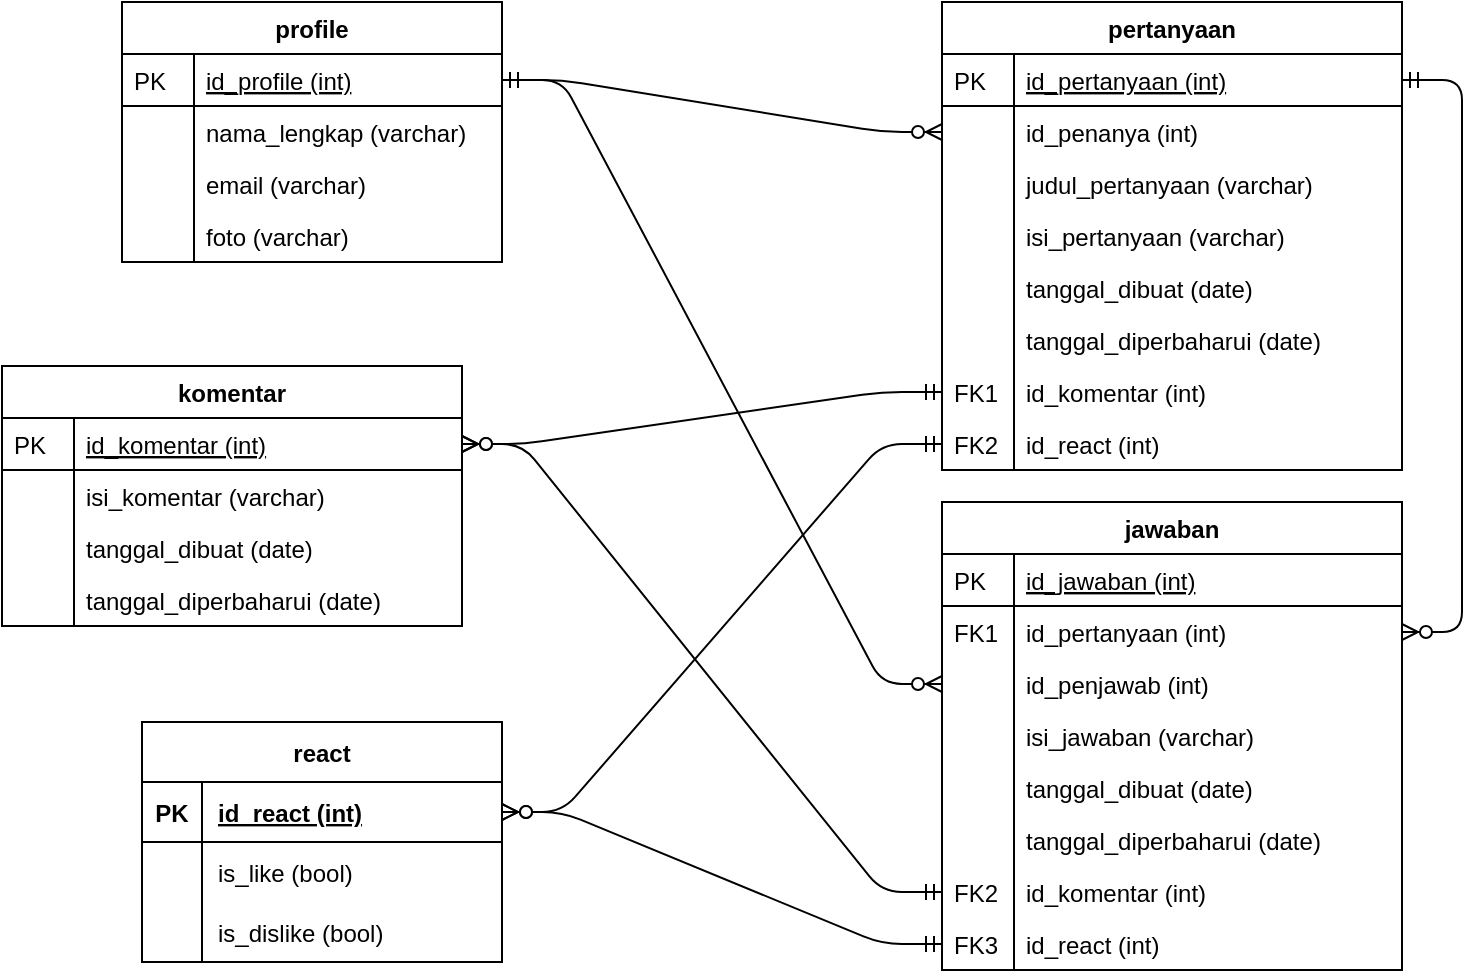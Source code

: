 <mxfile version="13.3.5" type="device"><diagram id="C5RBs43oDa-KdzZeNtuy" name="Page-1"><mxGraphModel dx="885" dy="471" grid="1" gridSize="10" guides="1" tooltips="1" connect="1" arrows="1" fold="1" page="1" pageScale="1" pageWidth="827" pageHeight="1169" background="#FFFFFF" math="0" shadow="0"><root><mxCell id="WIyWlLk6GJQsqaUBKTNV-0"/><mxCell id="WIyWlLk6GJQsqaUBKTNV-1" parent="WIyWlLk6GJQsqaUBKTNV-0"/><mxCell id="zkfFHV4jXpPFQw0GAbJ--51" value="profile" style="swimlane;fontStyle=1;childLayout=stackLayout;horizontal=1;startSize=26;horizontalStack=0;resizeParent=1;resizeLast=0;collapsible=1;marginBottom=0;rounded=0;shadow=0;strokeWidth=1;" parent="WIyWlLk6GJQsqaUBKTNV-1" vertex="1"><mxGeometry x="90" y="40" width="190" height="130" as="geometry"><mxRectangle x="160" y="120" width="160" height="26" as="alternateBounds"/></mxGeometry></mxCell><mxCell id="zkfFHV4jXpPFQw0GAbJ--52" value="id_profile (int)" style="shape=partialRectangle;top=0;left=0;right=0;bottom=1;align=left;verticalAlign=top;fillColor=none;spacingLeft=40;spacingRight=4;overflow=hidden;rotatable=0;points=[[0,0.5],[1,0.5]];portConstraint=eastwest;dropTarget=0;rounded=0;shadow=0;strokeWidth=1;fontStyle=4" parent="zkfFHV4jXpPFQw0GAbJ--51" vertex="1"><mxGeometry y="26" width="190" height="26" as="geometry"/></mxCell><mxCell id="zkfFHV4jXpPFQw0GAbJ--53" value="PK" style="shape=partialRectangle;top=0;left=0;bottom=0;fillColor=none;align=left;verticalAlign=top;spacingLeft=4;spacingRight=4;overflow=hidden;rotatable=0;points=[];portConstraint=eastwest;part=1;" parent="zkfFHV4jXpPFQw0GAbJ--52" vertex="1" connectable="0"><mxGeometry width="36" height="26" as="geometry"/></mxCell><mxCell id="zkfFHV4jXpPFQw0GAbJ--54" value="nama_lengkap (varchar)" style="shape=partialRectangle;top=0;left=0;right=0;bottom=0;align=left;verticalAlign=top;fillColor=none;spacingLeft=40;spacingRight=4;overflow=hidden;rotatable=0;points=[[0,0.5],[1,0.5]];portConstraint=eastwest;dropTarget=0;rounded=0;shadow=0;strokeWidth=1;" parent="zkfFHV4jXpPFQw0GAbJ--51" vertex="1"><mxGeometry y="52" width="190" height="26" as="geometry"/></mxCell><mxCell id="zkfFHV4jXpPFQw0GAbJ--55" value="" style="shape=partialRectangle;top=0;left=0;bottom=0;fillColor=none;align=left;verticalAlign=top;spacingLeft=4;spacingRight=4;overflow=hidden;rotatable=0;points=[];portConstraint=eastwest;part=1;" parent="zkfFHV4jXpPFQw0GAbJ--54" vertex="1" connectable="0"><mxGeometry width="36" height="26" as="geometry"/></mxCell><mxCell id="IvphbvaWhO-qXoHUvVAF-18" value="email (varchar)" style="shape=partialRectangle;top=0;left=0;right=0;bottom=0;align=left;verticalAlign=top;fillColor=none;spacingLeft=40;spacingRight=4;overflow=hidden;rotatable=0;points=[[0,0.5],[1,0.5]];portConstraint=eastwest;dropTarget=0;rounded=0;shadow=0;strokeWidth=1;" vertex="1" parent="zkfFHV4jXpPFQw0GAbJ--51"><mxGeometry y="78" width="190" height="26" as="geometry"/></mxCell><mxCell id="IvphbvaWhO-qXoHUvVAF-19" value="" style="shape=partialRectangle;top=0;left=0;bottom=0;fillColor=none;align=left;verticalAlign=top;spacingLeft=4;spacingRight=4;overflow=hidden;rotatable=0;points=[];portConstraint=eastwest;part=1;" vertex="1" connectable="0" parent="IvphbvaWhO-qXoHUvVAF-18"><mxGeometry width="36" height="26" as="geometry"/></mxCell><mxCell id="IvphbvaWhO-qXoHUvVAF-20" value="foto (varchar)" style="shape=partialRectangle;top=0;left=0;right=0;bottom=0;align=left;verticalAlign=top;fillColor=none;spacingLeft=40;spacingRight=4;overflow=hidden;rotatable=0;points=[[0,0.5],[1,0.5]];portConstraint=eastwest;dropTarget=0;rounded=0;shadow=0;strokeWidth=1;" vertex="1" parent="zkfFHV4jXpPFQw0GAbJ--51"><mxGeometry y="104" width="190" height="26" as="geometry"/></mxCell><mxCell id="IvphbvaWhO-qXoHUvVAF-21" value="" style="shape=partialRectangle;top=0;left=0;bottom=0;fillColor=none;align=left;verticalAlign=top;spacingLeft=4;spacingRight=4;overflow=hidden;rotatable=0;points=[];portConstraint=eastwest;part=1;" vertex="1" connectable="0" parent="IvphbvaWhO-qXoHUvVAF-20"><mxGeometry width="36" height="26" as="geometry"/></mxCell><mxCell id="zkfFHV4jXpPFQw0GAbJ--56" value="pertanyaan" style="swimlane;fontStyle=1;childLayout=stackLayout;horizontal=1;startSize=26;horizontalStack=0;resizeParent=1;resizeLast=0;collapsible=1;marginBottom=0;rounded=0;shadow=0;strokeWidth=1;swimlaneFillColor=none;fillColor=none;" parent="WIyWlLk6GJQsqaUBKTNV-1" vertex="1"><mxGeometry x="500" y="40" width="230" height="234" as="geometry"><mxRectangle x="260" y="80" width="160" height="26" as="alternateBounds"/></mxGeometry></mxCell><mxCell id="zkfFHV4jXpPFQw0GAbJ--57" value="id_pertanyaan (int)" style="shape=partialRectangle;top=0;left=0;right=0;bottom=1;align=left;verticalAlign=top;fillColor=none;spacingLeft=40;spacingRight=4;overflow=hidden;rotatable=0;points=[[0,0.5],[1,0.5]];portConstraint=eastwest;dropTarget=0;rounded=0;shadow=0;strokeWidth=1;fontStyle=4" parent="zkfFHV4jXpPFQw0GAbJ--56" vertex="1"><mxGeometry y="26" width="230" height="26" as="geometry"/></mxCell><mxCell id="zkfFHV4jXpPFQw0GAbJ--58" value="PK" style="shape=partialRectangle;top=0;left=0;bottom=0;fillColor=none;align=left;verticalAlign=top;spacingLeft=4;spacingRight=4;overflow=hidden;rotatable=0;points=[];portConstraint=eastwest;part=1;" parent="zkfFHV4jXpPFQw0GAbJ--57" vertex="1" connectable="0"><mxGeometry width="36" height="26" as="geometry"/></mxCell><mxCell id="IvphbvaWhO-qXoHUvVAF-58" value="id_penanya (int)" style="shape=partialRectangle;top=0;left=0;right=0;bottom=0;align=left;verticalAlign=top;spacingLeft=40;spacingRight=4;overflow=hidden;rotatable=0;points=[[0,0.5],[1,0.5]];portConstraint=eastwest;dropTarget=0;rounded=0;shadow=0;strokeWidth=1;strokeColor=#d79b00;fillColor=none;" vertex="1" parent="zkfFHV4jXpPFQw0GAbJ--56"><mxGeometry y="52" width="230" height="26" as="geometry"/></mxCell><mxCell id="IvphbvaWhO-qXoHUvVAF-59" value="" style="shape=partialRectangle;top=0;left=0;bottom=0;fillColor=none;align=left;verticalAlign=top;spacingLeft=4;spacingRight=4;overflow=hidden;rotatable=0;points=[];portConstraint=eastwest;part=1;" vertex="1" connectable="0" parent="IvphbvaWhO-qXoHUvVAF-58"><mxGeometry width="36" height="26" as="geometry"/></mxCell><mxCell id="zkfFHV4jXpPFQw0GAbJ--59" value="judul_pertanyaan (varchar)" style="shape=partialRectangle;top=0;left=0;right=0;bottom=0;align=left;verticalAlign=top;spacingLeft=40;spacingRight=4;overflow=hidden;rotatable=0;points=[[0,0.5],[1,0.5]];portConstraint=eastwest;dropTarget=0;rounded=0;shadow=0;strokeWidth=1;strokeColor=none;fillColor=none;" parent="zkfFHV4jXpPFQw0GAbJ--56" vertex="1"><mxGeometry y="78" width="230" height="26" as="geometry"/></mxCell><mxCell id="zkfFHV4jXpPFQw0GAbJ--60" value="" style="shape=partialRectangle;top=0;left=0;bottom=0;fillColor=none;align=left;verticalAlign=top;spacingLeft=4;spacingRight=4;overflow=hidden;rotatable=0;points=[];portConstraint=eastwest;part=1;" parent="zkfFHV4jXpPFQw0GAbJ--59" vertex="1" connectable="0"><mxGeometry width="36" height="26" as="geometry"/></mxCell><mxCell id="zkfFHV4jXpPFQw0GAbJ--61" value="isi_pertanyaan (varchar)" style="shape=partialRectangle;top=0;left=0;right=0;bottom=0;align=left;verticalAlign=top;spacingLeft=40;spacingRight=4;overflow=hidden;rotatable=0;points=[[0,0.5],[1,0.5]];portConstraint=eastwest;dropTarget=0;rounded=0;shadow=0;strokeWidth=1;strokeColor=#d79b00;fillColor=none;" parent="zkfFHV4jXpPFQw0GAbJ--56" vertex="1"><mxGeometry y="104" width="230" height="26" as="geometry"/></mxCell><mxCell id="zkfFHV4jXpPFQw0GAbJ--62" value="" style="shape=partialRectangle;top=0;left=0;bottom=0;fillColor=none;align=left;verticalAlign=top;spacingLeft=4;spacingRight=4;overflow=hidden;rotatable=0;points=[];portConstraint=eastwest;part=1;" parent="zkfFHV4jXpPFQw0GAbJ--61" vertex="1" connectable="0"><mxGeometry width="36" height="26" as="geometry"/></mxCell><mxCell id="IvphbvaWhO-qXoHUvVAF-23" value="tanggal_dibuat (date)" style="shape=partialRectangle;top=0;left=0;right=0;bottom=0;align=left;verticalAlign=top;spacingLeft=40;spacingRight=4;overflow=hidden;rotatable=0;points=[[0,0.5],[1,0.5]];portConstraint=eastwest;dropTarget=0;rounded=0;shadow=0;strokeWidth=1;strokeColor=#d79b00;fillColor=none;" vertex="1" parent="zkfFHV4jXpPFQw0GAbJ--56"><mxGeometry y="130" width="230" height="26" as="geometry"/></mxCell><mxCell id="IvphbvaWhO-qXoHUvVAF-24" value="" style="shape=partialRectangle;top=0;left=0;bottom=0;fillColor=none;align=left;verticalAlign=top;spacingLeft=4;spacingRight=4;overflow=hidden;rotatable=0;points=[];portConstraint=eastwest;part=1;" vertex="1" connectable="0" parent="IvphbvaWhO-qXoHUvVAF-23"><mxGeometry width="36" height="26" as="geometry"/></mxCell><mxCell id="IvphbvaWhO-qXoHUvVAF-25" value="tanggal_diperbaharui (date)" style="shape=partialRectangle;top=0;left=0;right=0;bottom=0;align=left;verticalAlign=top;spacingLeft=40;spacingRight=4;overflow=hidden;rotatable=0;points=[[0,0.5],[1,0.5]];portConstraint=eastwest;dropTarget=0;rounded=0;shadow=0;strokeWidth=1;strokeColor=#d79b00;fillColor=none;" vertex="1" parent="zkfFHV4jXpPFQw0GAbJ--56"><mxGeometry y="156" width="230" height="26" as="geometry"/></mxCell><mxCell id="IvphbvaWhO-qXoHUvVAF-26" value="" style="shape=partialRectangle;top=0;left=0;bottom=0;fillColor=none;align=left;verticalAlign=top;spacingLeft=4;spacingRight=4;overflow=hidden;rotatable=0;points=[];portConstraint=eastwest;part=1;" vertex="1" connectable="0" parent="IvphbvaWhO-qXoHUvVAF-25"><mxGeometry width="36" height="26" as="geometry"/></mxCell><mxCell id="IvphbvaWhO-qXoHUvVAF-175" value="id_komentar (int)" style="shape=partialRectangle;top=0;left=0;right=0;bottom=0;align=left;verticalAlign=top;spacingLeft=40;spacingRight=4;overflow=hidden;rotatable=0;points=[[0,0.5],[1,0.5]];portConstraint=eastwest;dropTarget=0;rounded=0;shadow=0;strokeWidth=1;strokeColor=#d79b00;fillColor=none;" vertex="1" parent="zkfFHV4jXpPFQw0GAbJ--56"><mxGeometry y="182" width="230" height="26" as="geometry"/></mxCell><mxCell id="IvphbvaWhO-qXoHUvVAF-176" value="FK1" style="shape=partialRectangle;top=0;left=0;bottom=0;fillColor=none;align=left;verticalAlign=top;spacingLeft=4;spacingRight=4;overflow=hidden;rotatable=0;points=[];portConstraint=eastwest;part=1;" vertex="1" connectable="0" parent="IvphbvaWhO-qXoHUvVAF-175"><mxGeometry width="36" height="26" as="geometry"/></mxCell><mxCell id="IvphbvaWhO-qXoHUvVAF-192" value="id_react (int)" style="shape=partialRectangle;top=0;left=0;right=0;bottom=0;align=left;verticalAlign=top;spacingLeft=40;spacingRight=4;overflow=hidden;rotatable=0;points=[[0,0.5],[1,0.5]];portConstraint=eastwest;dropTarget=0;rounded=0;shadow=0;strokeWidth=1;strokeColor=#d79b00;fillColor=none;" vertex="1" parent="zkfFHV4jXpPFQw0GAbJ--56"><mxGeometry y="208" width="230" height="26" as="geometry"/></mxCell><mxCell id="IvphbvaWhO-qXoHUvVAF-193" value="FK2" style="shape=partialRectangle;top=0;left=0;bottom=0;fillColor=none;align=left;verticalAlign=top;spacingLeft=4;spacingRight=4;overflow=hidden;rotatable=0;points=[];portConstraint=eastwest;part=1;" vertex="1" connectable="0" parent="IvphbvaWhO-qXoHUvVAF-192"><mxGeometry width="36" height="26" as="geometry"/></mxCell><mxCell id="IvphbvaWhO-qXoHUvVAF-27" value="jawaban" style="swimlane;fontStyle=1;childLayout=stackLayout;horizontal=1;startSize=26;horizontalStack=0;resizeParent=1;resizeLast=0;collapsible=1;marginBottom=0;rounded=0;shadow=0;strokeWidth=1;swimlaneFillColor=none;fillColor=none;" vertex="1" parent="WIyWlLk6GJQsqaUBKTNV-1"><mxGeometry x="500" y="290" width="230" height="234" as="geometry"><mxRectangle x="260" y="80" width="160" height="26" as="alternateBounds"/></mxGeometry></mxCell><mxCell id="IvphbvaWhO-qXoHUvVAF-28" value="id_jawaban (int)" style="shape=partialRectangle;top=0;left=0;right=0;bottom=1;align=left;verticalAlign=top;fillColor=none;spacingLeft=40;spacingRight=4;overflow=hidden;rotatable=0;points=[[0,0.5],[1,0.5]];portConstraint=eastwest;dropTarget=0;rounded=0;shadow=0;strokeWidth=1;fontStyle=4" vertex="1" parent="IvphbvaWhO-qXoHUvVAF-27"><mxGeometry y="26" width="230" height="26" as="geometry"/></mxCell><mxCell id="IvphbvaWhO-qXoHUvVAF-29" value="PK" style="shape=partialRectangle;top=0;left=0;bottom=0;fillColor=none;align=left;verticalAlign=top;spacingLeft=4;spacingRight=4;overflow=hidden;rotatable=0;points=[];portConstraint=eastwest;part=1;" vertex="1" connectable="0" parent="IvphbvaWhO-qXoHUvVAF-28"><mxGeometry width="36" height="26" as="geometry"/></mxCell><mxCell id="IvphbvaWhO-qXoHUvVAF-30" value="id_pertanyaan (int)" style="shape=partialRectangle;top=0;left=0;right=0;bottom=0;align=left;verticalAlign=top;spacingLeft=40;spacingRight=4;overflow=hidden;rotatable=0;points=[[0,0.5],[1,0.5]];portConstraint=eastwest;dropTarget=0;rounded=0;shadow=0;strokeWidth=1;strokeColor=none;fillColor=none;" vertex="1" parent="IvphbvaWhO-qXoHUvVAF-27"><mxGeometry y="52" width="230" height="26" as="geometry"/></mxCell><mxCell id="IvphbvaWhO-qXoHUvVAF-31" value="FK1" style="shape=partialRectangle;top=0;left=0;bottom=0;fillColor=none;align=left;verticalAlign=top;spacingLeft=4;spacingRight=4;overflow=hidden;rotatable=0;points=[];portConstraint=eastwest;part=1;" vertex="1" connectable="0" parent="IvphbvaWhO-qXoHUvVAF-30"><mxGeometry width="36" height="26" as="geometry"/></mxCell><mxCell id="IvphbvaWhO-qXoHUvVAF-63" value="id_penjawab (int)" style="shape=partialRectangle;top=0;left=0;right=0;bottom=0;align=left;verticalAlign=top;spacingLeft=40;spacingRight=4;overflow=hidden;rotatable=0;points=[[0,0.5],[1,0.5]];portConstraint=eastwest;dropTarget=0;rounded=0;shadow=0;strokeWidth=1;strokeColor=none;fillColor=none;" vertex="1" parent="IvphbvaWhO-qXoHUvVAF-27"><mxGeometry y="78" width="230" height="26" as="geometry"/></mxCell><mxCell id="IvphbvaWhO-qXoHUvVAF-64" value="" style="shape=partialRectangle;top=0;left=0;bottom=0;fillColor=none;align=left;verticalAlign=top;spacingLeft=4;spacingRight=4;overflow=hidden;rotatable=0;points=[];portConstraint=eastwest;part=1;" vertex="1" connectable="0" parent="IvphbvaWhO-qXoHUvVAF-63"><mxGeometry width="36" height="26" as="geometry"/></mxCell><mxCell id="IvphbvaWhO-qXoHUvVAF-32" value="isi_jawaban (varchar)" style="shape=partialRectangle;top=0;left=0;right=0;bottom=0;align=left;verticalAlign=top;spacingLeft=40;spacingRight=4;overflow=hidden;rotatable=0;points=[[0,0.5],[1,0.5]];portConstraint=eastwest;dropTarget=0;rounded=0;shadow=0;strokeWidth=1;strokeColor=#d79b00;fillColor=none;" vertex="1" parent="IvphbvaWhO-qXoHUvVAF-27"><mxGeometry y="104" width="230" height="26" as="geometry"/></mxCell><mxCell id="IvphbvaWhO-qXoHUvVAF-33" value="" style="shape=partialRectangle;top=0;left=0;bottom=0;fillColor=none;align=left;verticalAlign=top;spacingLeft=4;spacingRight=4;overflow=hidden;rotatable=0;points=[];portConstraint=eastwest;part=1;" vertex="1" connectable="0" parent="IvphbvaWhO-qXoHUvVAF-32"><mxGeometry width="36" height="26" as="geometry"/></mxCell><mxCell id="IvphbvaWhO-qXoHUvVAF-34" value="tanggal_dibuat (date)" style="shape=partialRectangle;top=0;left=0;right=0;bottom=0;align=left;verticalAlign=top;spacingLeft=40;spacingRight=4;overflow=hidden;rotatable=0;points=[[0,0.5],[1,0.5]];portConstraint=eastwest;dropTarget=0;rounded=0;shadow=0;strokeWidth=1;strokeColor=#d79b00;fillColor=none;" vertex="1" parent="IvphbvaWhO-qXoHUvVAF-27"><mxGeometry y="130" width="230" height="26" as="geometry"/></mxCell><mxCell id="IvphbvaWhO-qXoHUvVAF-35" value="" style="shape=partialRectangle;top=0;left=0;bottom=0;fillColor=none;align=left;verticalAlign=top;spacingLeft=4;spacingRight=4;overflow=hidden;rotatable=0;points=[];portConstraint=eastwest;part=1;" vertex="1" connectable="0" parent="IvphbvaWhO-qXoHUvVAF-34"><mxGeometry width="36" height="26" as="geometry"/></mxCell><mxCell id="IvphbvaWhO-qXoHUvVAF-43" value="tanggal_diperbaharui (date)" style="shape=partialRectangle;top=0;left=0;right=0;bottom=0;align=left;verticalAlign=top;spacingLeft=40;spacingRight=4;overflow=hidden;rotatable=0;points=[[0,0.5],[1,0.5]];portConstraint=eastwest;dropTarget=0;rounded=0;shadow=0;strokeWidth=1;strokeColor=#d79b00;fillColor=none;" vertex="1" parent="IvphbvaWhO-qXoHUvVAF-27"><mxGeometry y="156" width="230" height="26" as="geometry"/></mxCell><mxCell id="IvphbvaWhO-qXoHUvVAF-44" value="" style="shape=partialRectangle;top=0;left=0;bottom=0;fillColor=none;align=left;verticalAlign=top;spacingLeft=4;spacingRight=4;overflow=hidden;rotatable=0;points=[];portConstraint=eastwest;part=1;" vertex="1" connectable="0" parent="IvphbvaWhO-qXoHUvVAF-43"><mxGeometry width="36" height="26" as="geometry"/></mxCell><mxCell id="IvphbvaWhO-qXoHUvVAF-177" value="id_komentar (int)" style="shape=partialRectangle;top=0;left=0;right=0;bottom=0;align=left;verticalAlign=top;spacingLeft=40;spacingRight=4;overflow=hidden;rotatable=0;points=[[0,0.5],[1,0.5]];portConstraint=eastwest;dropTarget=0;rounded=0;shadow=0;strokeWidth=1;strokeColor=#d79b00;fillColor=none;" vertex="1" parent="IvphbvaWhO-qXoHUvVAF-27"><mxGeometry y="182" width="230" height="26" as="geometry"/></mxCell><mxCell id="IvphbvaWhO-qXoHUvVAF-178" value="FK2" style="shape=partialRectangle;top=0;left=0;bottom=0;fillColor=none;align=left;verticalAlign=top;spacingLeft=4;spacingRight=4;overflow=hidden;rotatable=0;points=[];portConstraint=eastwest;part=1;" vertex="1" connectable="0" parent="IvphbvaWhO-qXoHUvVAF-177"><mxGeometry width="36" height="26" as="geometry"/></mxCell><mxCell id="IvphbvaWhO-qXoHUvVAF-196" value="id_react (int)" style="shape=partialRectangle;top=0;left=0;right=0;bottom=0;align=left;verticalAlign=top;spacingLeft=40;spacingRight=4;overflow=hidden;rotatable=0;points=[[0,0.5],[1,0.5]];portConstraint=eastwest;dropTarget=0;rounded=0;shadow=0;strokeWidth=1;strokeColor=#d79b00;fillColor=none;" vertex="1" parent="IvphbvaWhO-qXoHUvVAF-27"><mxGeometry y="208" width="230" height="26" as="geometry"/></mxCell><mxCell id="IvphbvaWhO-qXoHUvVAF-197" value="FK3" style="shape=partialRectangle;top=0;left=0;bottom=0;fillColor=none;align=left;verticalAlign=top;spacingLeft=4;spacingRight=4;overflow=hidden;rotatable=0;points=[];portConstraint=eastwest;part=1;" vertex="1" connectable="0" parent="IvphbvaWhO-qXoHUvVAF-196"><mxGeometry width="36" height="26" as="geometry"/></mxCell><mxCell id="IvphbvaWhO-qXoHUvVAF-159" value="komentar" style="swimlane;fontStyle=1;childLayout=stackLayout;horizontal=1;startSize=26;horizontalStack=0;resizeParent=1;resizeLast=0;collapsible=1;marginBottom=0;rounded=0;shadow=0;strokeWidth=1;swimlaneFillColor=none;fillColor=none;" vertex="1" parent="WIyWlLk6GJQsqaUBKTNV-1"><mxGeometry x="30" y="222" width="230" height="130" as="geometry"><mxRectangle x="260" y="80" width="160" height="26" as="alternateBounds"/></mxGeometry></mxCell><mxCell id="IvphbvaWhO-qXoHUvVAF-160" value="id_komentar (int)" style="shape=partialRectangle;top=0;left=0;right=0;bottom=1;align=left;verticalAlign=top;fillColor=none;spacingLeft=40;spacingRight=4;overflow=hidden;rotatable=0;points=[[0,0.5],[1,0.5]];portConstraint=eastwest;dropTarget=0;rounded=0;shadow=0;strokeWidth=1;fontStyle=4" vertex="1" parent="IvphbvaWhO-qXoHUvVAF-159"><mxGeometry y="26" width="230" height="26" as="geometry"/></mxCell><mxCell id="IvphbvaWhO-qXoHUvVAF-161" value="PK" style="shape=partialRectangle;top=0;left=0;bottom=0;fillColor=none;align=left;verticalAlign=top;spacingLeft=4;spacingRight=4;overflow=hidden;rotatable=0;points=[];portConstraint=eastwest;part=1;" vertex="1" connectable="0" parent="IvphbvaWhO-qXoHUvVAF-160"><mxGeometry width="36" height="26" as="geometry"/></mxCell><mxCell id="IvphbvaWhO-qXoHUvVAF-166" value="isi_komentar (varchar)" style="shape=partialRectangle;top=0;left=0;right=0;bottom=0;align=left;verticalAlign=top;spacingLeft=40;spacingRight=4;overflow=hidden;rotatable=0;points=[[0,0.5],[1,0.5]];portConstraint=eastwest;dropTarget=0;rounded=0;shadow=0;strokeWidth=1;strokeColor=#d79b00;fillColor=none;" vertex="1" parent="IvphbvaWhO-qXoHUvVAF-159"><mxGeometry y="52" width="230" height="26" as="geometry"/></mxCell><mxCell id="IvphbvaWhO-qXoHUvVAF-167" value="" style="shape=partialRectangle;top=0;left=0;bottom=0;fillColor=none;align=left;verticalAlign=top;spacingLeft=4;spacingRight=4;overflow=hidden;rotatable=0;points=[];portConstraint=eastwest;part=1;" vertex="1" connectable="0" parent="IvphbvaWhO-qXoHUvVAF-166"><mxGeometry width="36" height="26" as="geometry"/></mxCell><mxCell id="IvphbvaWhO-qXoHUvVAF-168" value="tanggal_dibuat (date)" style="shape=partialRectangle;top=0;left=0;right=0;bottom=0;align=left;verticalAlign=top;spacingLeft=40;spacingRight=4;overflow=hidden;rotatable=0;points=[[0,0.5],[1,0.5]];portConstraint=eastwest;dropTarget=0;rounded=0;shadow=0;strokeWidth=1;strokeColor=#d79b00;fillColor=none;" vertex="1" parent="IvphbvaWhO-qXoHUvVAF-159"><mxGeometry y="78" width="230" height="26" as="geometry"/></mxCell><mxCell id="IvphbvaWhO-qXoHUvVAF-169" value="" style="shape=partialRectangle;top=0;left=0;bottom=0;fillColor=none;align=left;verticalAlign=top;spacingLeft=4;spacingRight=4;overflow=hidden;rotatable=0;points=[];portConstraint=eastwest;part=1;" vertex="1" connectable="0" parent="IvphbvaWhO-qXoHUvVAF-168"><mxGeometry width="36" height="26" as="geometry"/></mxCell><mxCell id="IvphbvaWhO-qXoHUvVAF-170" value="tanggal_diperbaharui (date)" style="shape=partialRectangle;top=0;left=0;right=0;bottom=0;align=left;verticalAlign=top;spacingLeft=40;spacingRight=4;overflow=hidden;rotatable=0;points=[[0,0.5],[1,0.5]];portConstraint=eastwest;dropTarget=0;rounded=0;shadow=0;strokeWidth=1;strokeColor=#d79b00;fillColor=none;" vertex="1" parent="IvphbvaWhO-qXoHUvVAF-159"><mxGeometry y="104" width="230" height="26" as="geometry"/></mxCell><mxCell id="IvphbvaWhO-qXoHUvVAF-171" value="" style="shape=partialRectangle;top=0;left=0;bottom=0;fillColor=none;align=left;verticalAlign=top;spacingLeft=4;spacingRight=4;overflow=hidden;rotatable=0;points=[];portConstraint=eastwest;part=1;" vertex="1" connectable="0" parent="IvphbvaWhO-qXoHUvVAF-170"><mxGeometry width="36" height="26" as="geometry"/></mxCell><mxCell id="IvphbvaWhO-qXoHUvVAF-172" value="" style="edgeStyle=entityRelationEdgeStyle;fontSize=12;html=1;endArrow=ERzeroToMany;startArrow=ERmandOne;strokeColor=#000000;" edge="1" parent="WIyWlLk6GJQsqaUBKTNV-1" source="zkfFHV4jXpPFQw0GAbJ--52" target="IvphbvaWhO-qXoHUvVAF-58"><mxGeometry width="100" height="100" relative="1" as="geometry"><mxPoint x="320" y="170" as="sourcePoint"/><mxPoint x="420" y="70" as="targetPoint"/></mxGeometry></mxCell><mxCell id="IvphbvaWhO-qXoHUvVAF-173" value="" style="edgeStyle=entityRelationEdgeStyle;fontSize=12;html=1;endArrow=ERzeroToMany;startArrow=ERmandOne;strokeColor=#000000;" edge="1" parent="WIyWlLk6GJQsqaUBKTNV-1" source="zkfFHV4jXpPFQw0GAbJ--57" target="IvphbvaWhO-qXoHUvVAF-30"><mxGeometry width="100" height="100" relative="1" as="geometry"><mxPoint x="340" y="310" as="sourcePoint"/><mxPoint x="440" y="210" as="targetPoint"/></mxGeometry></mxCell><mxCell id="IvphbvaWhO-qXoHUvVAF-174" value="" style="edgeStyle=entityRelationEdgeStyle;fontSize=12;html=1;endArrow=ERzeroToMany;startArrow=ERmandOne;strokeColor=#000000;" edge="1" parent="WIyWlLk6GJQsqaUBKTNV-1" source="zkfFHV4jXpPFQw0GAbJ--52" target="IvphbvaWhO-qXoHUvVAF-63"><mxGeometry width="100" height="100" relative="1" as="geometry"><mxPoint x="320" y="360" as="sourcePoint"/><mxPoint x="420" y="260" as="targetPoint"/></mxGeometry></mxCell><mxCell id="IvphbvaWhO-qXoHUvVAF-179" value="" style="edgeStyle=entityRelationEdgeStyle;fontSize=12;html=1;endArrow=ERzeroToMany;startArrow=ERmandOne;strokeColor=#000000;" edge="1" parent="WIyWlLk6GJQsqaUBKTNV-1" source="IvphbvaWhO-qXoHUvVAF-177" target="IvphbvaWhO-qXoHUvVAF-160"><mxGeometry width="100" height="100" relative="1" as="geometry"><mxPoint x="310" y="410" as="sourcePoint"/><mxPoint x="410" y="310" as="targetPoint"/></mxGeometry></mxCell><mxCell id="IvphbvaWhO-qXoHUvVAF-180" value="" style="edgeStyle=entityRelationEdgeStyle;fontSize=12;html=1;endArrow=ERzeroToMany;startArrow=ERmandOne;strokeColor=#000000;" edge="1" parent="WIyWlLk6GJQsqaUBKTNV-1" source="IvphbvaWhO-qXoHUvVAF-175" target="IvphbvaWhO-qXoHUvVAF-160"><mxGeometry width="100" height="100" relative="1" as="geometry"><mxPoint x="320" y="310" as="sourcePoint"/><mxPoint x="420" y="210" as="targetPoint"/></mxGeometry></mxCell><mxCell id="IvphbvaWhO-qXoHUvVAF-83" value="react" style="shape=table;startSize=30;container=1;collapsible=1;childLayout=tableLayout;fixedRows=1;rowLines=0;fontStyle=1;align=center;resizeLast=1;fillColor=none;gradientColor=#ffffff;" vertex="1" parent="WIyWlLk6GJQsqaUBKTNV-1"><mxGeometry x="100" y="400" width="180" height="120" as="geometry"/></mxCell><mxCell id="IvphbvaWhO-qXoHUvVAF-84" value="" style="shape=partialRectangle;collapsible=0;dropTarget=0;pointerEvents=0;fillColor=none;top=0;left=0;bottom=1;right=0;points=[[0,0.5],[1,0.5]];portConstraint=eastwest;" vertex="1" parent="IvphbvaWhO-qXoHUvVAF-83"><mxGeometry y="30" width="180" height="30" as="geometry"/></mxCell><mxCell id="IvphbvaWhO-qXoHUvVAF-85" value="PK" style="shape=partialRectangle;connectable=0;fillColor=none;top=0;left=0;bottom=0;right=0;fontStyle=1;overflow=hidden;" vertex="1" parent="IvphbvaWhO-qXoHUvVAF-84"><mxGeometry width="30" height="30" as="geometry"/></mxCell><mxCell id="IvphbvaWhO-qXoHUvVAF-86" value="id_react (int)" style="shape=partialRectangle;connectable=0;fillColor=none;top=0;left=0;bottom=0;right=0;align=left;spacingLeft=6;fontStyle=5;overflow=hidden;" vertex="1" parent="IvphbvaWhO-qXoHUvVAF-84"><mxGeometry x="30" width="150" height="30" as="geometry"/></mxCell><mxCell id="IvphbvaWhO-qXoHUvVAF-87" value="" style="shape=partialRectangle;collapsible=0;dropTarget=0;pointerEvents=0;fillColor=none;top=0;left=0;bottom=0;right=0;points=[[0,0.5],[1,0.5]];portConstraint=eastwest;" vertex="1" parent="IvphbvaWhO-qXoHUvVAF-83"><mxGeometry y="60" width="180" height="30" as="geometry"/></mxCell><mxCell id="IvphbvaWhO-qXoHUvVAF-88" value="" style="shape=partialRectangle;connectable=0;fillColor=none;top=0;left=0;bottom=0;right=0;editable=1;overflow=hidden;" vertex="1" parent="IvphbvaWhO-qXoHUvVAF-87"><mxGeometry width="30" height="30" as="geometry"/></mxCell><mxCell id="IvphbvaWhO-qXoHUvVAF-89" value="is_like (bool)" style="shape=partialRectangle;connectable=0;fillColor=none;top=0;left=0;bottom=0;right=0;align=left;spacingLeft=6;overflow=hidden;" vertex="1" parent="IvphbvaWhO-qXoHUvVAF-87"><mxGeometry x="30" width="150" height="30" as="geometry"/></mxCell><mxCell id="IvphbvaWhO-qXoHUvVAF-90" value="" style="shape=partialRectangle;collapsible=0;dropTarget=0;pointerEvents=0;fillColor=none;top=0;left=0;bottom=0;right=0;points=[[0,0.5],[1,0.5]];portConstraint=eastwest;" vertex="1" parent="IvphbvaWhO-qXoHUvVAF-83"><mxGeometry y="90" width="180" height="30" as="geometry"/></mxCell><mxCell id="IvphbvaWhO-qXoHUvVAF-91" value="" style="shape=partialRectangle;connectable=0;fillColor=none;top=0;left=0;bottom=0;right=0;editable=1;overflow=hidden;" vertex="1" parent="IvphbvaWhO-qXoHUvVAF-90"><mxGeometry width="30" height="30" as="geometry"/></mxCell><mxCell id="IvphbvaWhO-qXoHUvVAF-92" value="is_dislike (bool)" style="shape=partialRectangle;connectable=0;fillColor=none;top=0;left=0;bottom=0;right=0;align=left;spacingLeft=6;overflow=hidden;" vertex="1" parent="IvphbvaWhO-qXoHUvVAF-90"><mxGeometry x="30" width="150" height="30" as="geometry"/></mxCell><mxCell id="IvphbvaWhO-qXoHUvVAF-194" value="" style="edgeStyle=entityRelationEdgeStyle;fontSize=12;html=1;endArrow=ERzeroToMany;startArrow=ERmandOne;strokeColor=#000000;" edge="1" parent="WIyWlLk6GJQsqaUBKTNV-1" source="IvphbvaWhO-qXoHUvVAF-192" target="IvphbvaWhO-qXoHUvVAF-84"><mxGeometry width="100" height="100" relative="1" as="geometry"><mxPoint x="360" y="350" as="sourcePoint"/><mxPoint x="460" y="250" as="targetPoint"/></mxGeometry></mxCell><mxCell id="IvphbvaWhO-qXoHUvVAF-195" value="" style="edgeStyle=entityRelationEdgeStyle;fontSize=12;html=1;endArrow=ERzeroToMany;startArrow=ERmandOne;strokeColor=#000000;" edge="1" parent="WIyWlLk6GJQsqaUBKTNV-1" source="IvphbvaWhO-qXoHUvVAF-196" target="IvphbvaWhO-qXoHUvVAF-84"><mxGeometry width="100" height="100" relative="1" as="geometry"><mxPoint x="440" y="430" as="sourcePoint"/><mxPoint x="290" y="455" as="targetPoint"/></mxGeometry></mxCell></root></mxGraphModel></diagram></mxfile>